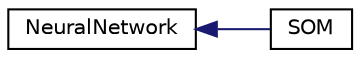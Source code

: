digraph "Graphical Class Hierarchy"
{
  edge [fontname="Helvetica",fontsize="10",labelfontname="Helvetica",labelfontsize="10"];
  node [fontname="Helvetica",fontsize="10",shape=record];
  rankdir="LR";
  Node1 [label="NeuralNetwork",height=0.2,width=0.4,color="black", fillcolor="white", style="filled",URL="$class_neural_network.html"];
  Node1 -> Node2 [dir="back",color="midnightblue",fontsize="10",style="solid",fontname="Helvetica"];
  Node2 [label="SOM",height=0.2,width=0.4,color="black", fillcolor="white", style="filled",URL="$class_s_o_m.html"];
}
